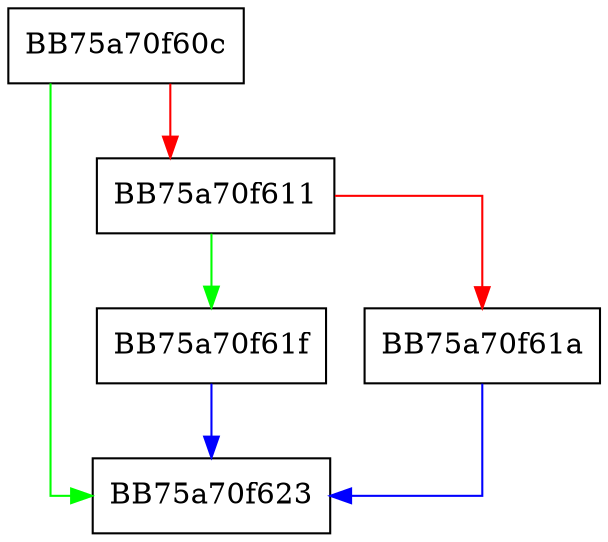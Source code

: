 digraph whereRangeAdjust {
  node [shape="box"];
  graph [splines=ortho];
  BB75a70f60c -> BB75a70f623 [color="green"];
  BB75a70f60c -> BB75a70f611 [color="red"];
  BB75a70f611 -> BB75a70f61f [color="green"];
  BB75a70f611 -> BB75a70f61a [color="red"];
  BB75a70f61a -> BB75a70f623 [color="blue"];
  BB75a70f61f -> BB75a70f623 [color="blue"];
}
